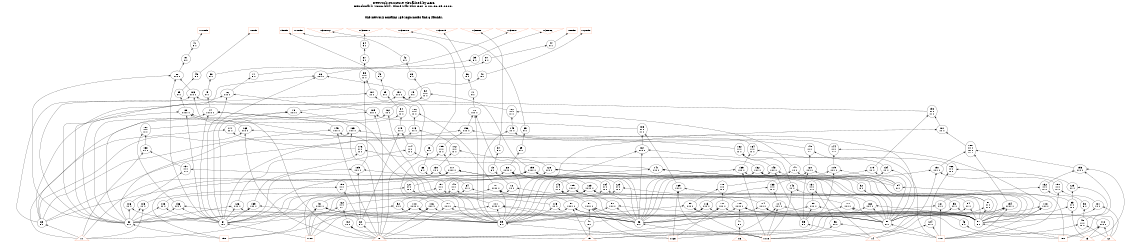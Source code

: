 # Network structure generated by ABC

digraph network {
size = "7.5,10";
center = true;
edge [dir = back];

{
  node [shape = plaintext];
  edge [style = invis];
  LevelTitle1 [label=""];
  LevelTitle2 [label=""];
  Level12 [label = ""];
  Level11 [label = ""];
  Level10 [label = ""];
  Level9 [label = ""];
  Level8 [label = ""];
  Level7 [label = ""];
  Level6 [label = ""];
  Level5 [label = ""];
  Level4 [label = ""];
  Level3 [label = ""];
  Level2 [label = ""];
  Level1 [label = ""];
  Level0 [label = ""];
  LevelTitle1 ->  LevelTitle2 ->  Level12 ->  Level11 ->  Level10 ->  Level9 ->  Level8 ->  Level7 ->  Level6 ->  Level5 ->  Level4 ->  Level3 ->  Level2 ->  Level1 ->  Level0;
}

{
  rank = same;
  LevelTitle1;
  title1 [shape=plaintext,
          fontsize=20,
          fontname = "Times-Roman",
          label="Network structure visualized by ABC\nBenchmark \"s386.blif\". Time was Thu Oct  8 20:46:09 2020. "
         ];
}

{
  rank = same;
  LevelTitle2;
  title2 [shape=plaintext,
          fontsize=18,
          fontname = "Times-Roman",
          label="The network contains 159 logic nodes and 6 latches.\n"
         ];
}

{
  rank = same;
  Level12;
  Node8 [label = "v13_D_12", shape = invtriangle, color = coral, fillcolor = coral];
  Node9 [label = "v13_D_11", shape = invtriangle, color = coral, fillcolor = coral];
  Node10 [label = "v13_D_10", shape = invtriangle, color = coral, fillcolor = coral];
  Node11 [label = "v13_D_9", shape = invtriangle, color = coral, fillcolor = coral];
  Node12 [label = "v13_D_8", shape = invtriangle, color = coral, fillcolor = coral];
  Node13 [label = "v13_D_7", shape = invtriangle, color = coral, fillcolor = coral];
  Node14 [label = "v13_D_6", shape = invtriangle, color = coral, fillcolor = coral];
  Node16 [label = "v12L_in", shape = box, color = coral, fillcolor = coral];
  Node19 [label = "v11L_in", shape = box, color = coral, fillcolor = coral];
  Node22 [label = "v10L_in", shape = box, color = coral, fillcolor = coral];
  Node25 [label = "v9L_in", shape = box, color = coral, fillcolor = coral];
  Node28 [label = "v8L_in", shape = box, color = coral, fillcolor = coral];
  Node31 [label = "v7L_in", shape = box, color = coral, fillcolor = coral];
}

{
  rank = same;
  Level11;
  Node34 [label = "34\n0 1", shape = ellipse];
  Node41 [label = "41\n0 1", shape = ellipse];
  Node44 [label = "44\n0 1", shape = ellipse];
}

{
  rank = same;
  Level10;
  Node39 [label = "39\n0 1", shape = ellipse];
  Node42 [label = "42\n0 1", shape = ellipse];
  Node67 [label = "67\n0 1", shape = ellipse];
  Node81 [label = "81\n0 1", shape = ellipse];
  Node87 [label = "87\n0 1", shape = ellipse];
}

{
  rank = same;
  Level9;
  Node36 [label = "36\n0 1", shape = ellipse];
  Node38 [label = "38\n0 1", shape = ellipse];
  Node40 [label = "40\n0 1", shape = ellipse];
  Node43 [label = "43\n0 1", shape = ellipse];
  Node45 [label = "45\n0 1", shape = ellipse];
  Node66 [label = "66\n1- 1\n-1 1", shape = ellipse];
  Node77 [label = "77\n0 1", shape = ellipse];
  Node80 [label = "80\n111 1", shape = ellipse];
  Node83 [label = "83\n0 1", shape = ellipse];
  Node86 [label = "86\n111 1", shape = ellipse];
}

{
  rank = same;
  Level8;
  Node71 [label = "71\n0 1", shape = ellipse];
  Node75 [label = "75\n0 1", shape = ellipse];
  Node76 [label = "76\n111 1", shape = ellipse];
  Node79 [label = "79\n0 1", shape = ellipse];
  Node82 [label = "82\n1- 1\n-1 1", shape = ellipse];
  Node85 [label = "85\n0 1", shape = ellipse];
  Node89 [label = "89\n0 1", shape = ellipse];
  Node183 [label = "183\n111 1", shape = ellipse];
  Node187 [label = "187\n11 1", shape = ellipse];
  Node191 [label = "191\n111 1", shape = ellipse];
}

{
  rank = same;
  Level7;
  Node70 [label = "70\n111 1", shape = ellipse];
  Node74 [label = "74\n1111 1", shape = ellipse];
  Node78 [label = "78\n111 1", shape = ellipse];
  Node84 [label = "84\n1- 1\n-1 1", shape = ellipse];
  Node88 [label = "88\n1111 1", shape = ellipse];
  Node161 [label = "161\n11 1", shape = ellipse];
  Node182 [label = "182\n1- 1\n-1 1", shape = ellipse];
  Node186 [label = "186\n1- 1\n-1 1", shape = ellipse];
  Node189 [label = "189\n111 1", shape = ellipse];
  Node190 [label = "190\n1- 1\n-1 1", shape = ellipse];
}

{
  rank = same;
  Level6;
  Node35 [label = "35\n0 1", shape = ellipse];
  Node145 [label = "145\n111 1", shape = ellipse];
  Node149 [label = "149\n11 1", shape = ellipse];
  Node156 [label = "156\n111 1", shape = ellipse];
  Node160 [label = "160\n1- 1\n-1 1", shape = ellipse];
  Node163 [label = "163\n111 1", shape = ellipse];
  Node165 [label = "165\n111 1", shape = ellipse];
  Node173 [label = "173\n11 1", shape = ellipse];
  Node175 [label = "175\n11 1", shape = ellipse];
  Node177 [label = "177\n11 1", shape = ellipse];
  Node181 [label = "181\n11 1", shape = ellipse];
  Node188 [label = "188\n1- 1\n-1 1", shape = ellipse];
}

{
  rank = same;
  Level5;
  Node33 [label = "33\n0 1", shape = ellipse];
  Node37 [label = "37\n0 1", shape = ellipse];
  Node69 [label = "69\n0 1", shape = ellipse];
  Node138 [label = "138\n11 1", shape = ellipse];
  Node144 [label = "144\n1- 1\n-1 1", shape = ellipse];
  Node148 [label = "148\n1- 1\n-1 1", shape = ellipse];
  Node155 [label = "155\n1- 1\n-1 1", shape = ellipse];
  Node162 [label = "162\n1- 1\n-1 1", shape = ellipse];
  Node164 [label = "164\n1- 1\n-1 1", shape = ellipse];
  Node167 [label = "167\n111 1", shape = ellipse];
  Node172 [label = "172\n1- 1\n-1 1", shape = ellipse];
  Node174 [label = "174\n1- 1\n-1 1", shape = ellipse];
  Node176 [label = "176\n1- 1\n-1 1", shape = ellipse];
  Node180 [label = "180\n1-- 1\n-1- 1\n--1 1", shape = ellipse];
}

{
  rank = same;
  Level4;
  Node65 [label = "65\n0 1", shape = ellipse];
  Node68 [label = "68\n1111 1", shape = ellipse];
  Node73 [label = "73\n0 1", shape = ellipse];
  Node117 [label = "117\n1111 1", shape = ellipse];
  Node119 [label = "119\n111 1", shape = ellipse];
  Node120 [label = "120\n111 1", shape = ellipse];
  Node128 [label = "128\n111 1", shape = ellipse];
  Node130 [label = "130\n11 1", shape = ellipse];
  Node132 [label = "132\n111 1", shape = ellipse];
  Node134 [label = "134\n11 1", shape = ellipse];
  Node135 [label = "135\n111 1", shape = ellipse];
  Node137 [label = "137\n1- 1\n-1 1", shape = ellipse];
  Node141 [label = "141\n111 1", shape = ellipse];
  Node143 [label = "143\n111 1", shape = ellipse];
  Node147 [label = "147\n11 1", shape = ellipse];
  Node151 [label = "151\n111 1", shape = ellipse];
  Node153 [label = "153\n111 1", shape = ellipse];
  Node159 [label = "159\n1111 1", shape = ellipse];
  Node166 [label = "166\n1- 1\n-1 1", shape = ellipse];
  Node179 [label = "179\n11 1", shape = ellipse];
  Node185 [label = "185\n111 1", shape = ellipse];
}

{
  rank = same;
  Level3;
  Node52 [label = "52\n0 1", shape = ellipse];
  Node54 [label = "54\n0 1", shape = ellipse];
  Node64 [label = "64\n11 1", shape = ellipse];
  Node72 [label = "72\n11 1", shape = ellipse];
  Node105 [label = "105\n111 1", shape = ellipse];
  Node123 [label = "123\n1111 1", shape = ellipse];
  Node125 [label = "125\n11 1", shape = ellipse];
  Node127 [label = "127\n1- 1\n-1 1", shape = ellipse];
  Node129 [label = "129\n1- 1\n-1 1", shape = ellipse];
  Node131 [label = "131\n1- 1\n-1 1", shape = ellipse];
  Node133 [label = "133\n1- 1\n-1 1", shape = ellipse];
  Node140 [label = "140\n1- 1\n-1 1", shape = ellipse];
  Node142 [label = "142\n11 1", shape = ellipse];
  Node146 [label = "146\n1- 1\n-1 1", shape = ellipse];
  Node150 [label = "150\n1- 1\n-1 1", shape = ellipse];
  Node152 [label = "152\n1- 1\n-1 1", shape = ellipse];
  Node157 [label = "157\n1- 1\n-1 1", shape = ellipse];
  Node158 [label = "158\n1- 1\n-1 1", shape = ellipse];
  Node169 [label = "169\n111 1", shape = ellipse];
  Node171 [label = "171\n1111 1", shape = ellipse];
  Node178 [label = "178\n1- 1\n-1 1", shape = ellipse];
  Node184 [label = "184\n1- 1\n-1 1", shape = ellipse];
}

{
  rank = same;
  Level2;
  Node50 [label = "50\n0 1", shape = ellipse];
  Node51 [label = "51\n1- 1\n-1 1", shape = ellipse];
  Node53 [label = "53\n1- 1\n-1 1", shape = ellipse];
  Node90 [label = "90\n1111 1", shape = ellipse];
  Node91 [label = "91\n1111 1", shape = ellipse];
  Node92 [label = "92\n11 1", shape = ellipse];
  Node93 [label = "93\n11 1", shape = ellipse];
  Node94 [label = "94\n11 1", shape = ellipse];
  Node95 [label = "95\n111 1", shape = ellipse];
  Node97 [label = "97\n1111 1", shape = ellipse];
  Node98 [label = "98\n111 1", shape = ellipse];
  Node99 [label = "99\n111 1", shape = ellipse];
  Node100 [label = "100\n111 1", shape = ellipse];
  Node101 [label = "101\n11 1", shape = ellipse];
  Node103 [label = "103\n11 1", shape = ellipse];
  Node104 [label = "104\n111 1", shape = ellipse];
  Node106 [label = "106\n11 1", shape = ellipse];
  Node107 [label = "107\n111 1", shape = ellipse];
  Node108 [label = "108\n11 1", shape = ellipse];
  Node109 [label = "109\n1111 1", shape = ellipse];
  Node110 [label = "110\n1111 1", shape = ellipse];
  Node111 [label = "111\n1111 1", shape = ellipse];
  Node113 [label = "113\n111 1", shape = ellipse];
  Node114 [label = "114\n111 1", shape = ellipse];
  Node115 [label = "115\n11 1", shape = ellipse];
  Node116 [label = "116\n111 1", shape = ellipse];
  Node118 [label = "118\n111 1", shape = ellipse];
  Node121 [label = "121\n11 1", shape = ellipse];
  Node122 [label = "122\n1- 1\n-1 1", shape = ellipse];
  Node126 [label = "126\n111 1", shape = ellipse];
  Node136 [label = "136\n111 1", shape = ellipse];
  Node139 [label = "139\n111 1", shape = ellipse];
  Node154 [label = "154\n1111 1", shape = ellipse];
  Node168 [label = "168\n111 1", shape = ellipse];
  Node170 [label = "170\n111 1", shape = ellipse];
}

{
  rank = same;
  Level1;
  Node46 [label = "46\n0 1", shape = ellipse];
  Node47 [label = "47\n0 1", shape = ellipse];
  Node48 [label = "48\n0 1", shape = ellipse];
  Node49 [label = "49\n1- 1\n-1 1", shape = ellipse];
  Node55 [label = "55\n0 1", shape = ellipse];
  Node56 [label = "56\n0 1", shape = ellipse];
  Node57 [label = "57\n0 1", shape = ellipse];
  Node58 [label = "58\n0 1", shape = ellipse];
  Node59 [label = "59\n0 1", shape = ellipse];
  Node60 [label = "60\n0 1", shape = ellipse];
  Node61 [label = "61\n0 1", shape = ellipse];
  Node62 [label = "62\n0 1", shape = ellipse];
  Node63 [label = "63\n0 1", shape = ellipse];
  Node96 [label = "96\n11 1", shape = ellipse];
  Node102 [label = "102\n11 1", shape = ellipse];
  Node112 [label = "112\n111 1", shape = ellipse];
  Node124 [label = "124\n11 1", shape = ellipse];
}

{
  rank = same;
  Level0;
  Node1 [label = "v6", shape = triangle, color = coral, fillcolor = coral];
  Node2 [label = "v5", shape = triangle, color = coral, fillcolor = coral];
  Node3 [label = "v4", shape = triangle, color = coral, fillcolor = coral];
  Node4 [label = "v3", shape = triangle, color = coral, fillcolor = coral];
  Node5 [label = "v2", shape = triangle, color = coral, fillcolor = coral];
  Node6 [label = "v1", shape = triangle, color = coral, fillcolor = coral];
  Node7 [label = "v0", shape = triangle, color = coral, fillcolor = coral];
  Node17 [label = "v12L", shape = box, color = coral, fillcolor = coral];
  Node20 [label = "v11L", shape = box, color = coral, fillcolor = coral];
  Node23 [label = "v10L", shape = box, color = coral, fillcolor = coral];
  Node26 [label = "v9L", shape = box, color = coral, fillcolor = coral];
  Node29 [label = "v8L", shape = box, color = coral, fillcolor = coral];
  Node32 [label = "v7L", shape = box, color = coral, fillcolor = coral];
}

title1 -> title2 [style = invis];
title2 -> Node8 [style = invis];
title2 -> Node9 [style = invis];
title2 -> Node10 [style = invis];
title2 -> Node11 [style = invis];
title2 -> Node12 [style = invis];
title2 -> Node13 [style = invis];
title2 -> Node14 [style = invis];
title2 -> Node16 [style = invis];
title2 -> Node19 [style = invis];
title2 -> Node22 [style = invis];
title2 -> Node25 [style = invis];
title2 -> Node28 [style = invis];
title2 -> Node31 [style = invis];
Node8 -> Node9 [style = invis];
Node9 -> Node10 [style = invis];
Node10 -> Node11 [style = invis];
Node11 -> Node12 [style = invis];
Node12 -> Node13 [style = invis];
Node13 -> Node14 [style = invis];
Node8 -> Node33 [style = solid];
Node9 -> Node34 [style = solid];
Node10 -> Node35 [style = solid];
Node11 -> Node36 [style = solid];
Node12 -> Node37 [style = solid];
Node13 -> Node38 [style = solid];
Node14 -> Node39 [style = solid];
Node16 -> Node40 [style = solid];
Node19 -> Node41 [style = solid];
Node22 -> Node42 [style = solid];
Node25 -> Node43 [style = solid];
Node28 -> Node44 [style = solid];
Node31 -> Node45 [style = solid];
Node33 -> Node65 [style = solid];
Node34 -> Node67 [style = solid];
Node35 -> Node69 [style = solid];
Node36 -> Node71 [style = solid];
Node37 -> Node73 [style = solid];
Node38 -> Node75 [style = solid];
Node39 -> Node77 [style = solid];
Node40 -> Node79 [style = solid];
Node41 -> Node81 [style = solid];
Node42 -> Node83 [style = solid];
Node43 -> Node85 [style = solid];
Node44 -> Node87 [style = solid];
Node45 -> Node89 [style = solid];
Node46 -> Node4 [style = solid];
Node47 -> Node1 [style = solid];
Node48 -> Node2 [style = solid];
Node49 -> Node5 [style = solid];
Node49 -> Node32 [style = solid];
Node50 -> Node49 [style = solid];
Node51 -> Node58 [style = solid];
Node51 -> Node57 [style = solid];
Node52 -> Node51 [style = solid];
Node53 -> Node57 [style = solid];
Node53 -> Node4 [style = solid];
Node54 -> Node53 [style = solid];
Node55 -> Node3 [style = solid];
Node56 -> Node20 [style = solid];
Node57 -> Node29 [style = solid];
Node58 -> Node32 [style = solid];
Node59 -> Node17 [style = solid];
Node60 -> Node7 [style = solid];
Node61 -> Node23 [style = solid];
Node62 -> Node26 [style = solid];
Node63 -> Node6 [style = solid];
Node64 -> Node90 [style = solid];
Node64 -> Node91 [style = solid];
Node65 -> Node64 [style = solid];
Node66 -> Node187 [style = solid];
Node66 -> Node185 [style = solid];
Node67 -> Node66 [style = solid];
Node68 -> Node26 [style = solid];
Node68 -> Node56 [style = solid];
Node68 -> Node59 [style = solid];
Node68 -> Node123 [style = solid];
Node69 -> Node68 [style = solid];
Node70 -> Node56 [style = solid];
Node70 -> Node59 [style = solid];
Node70 -> Node156 [style = solid];
Node71 -> Node70 [style = solid];
Node72 -> Node109 [style = solid];
Node72 -> Node110 [style = solid];
Node73 -> Node72 [style = solid];
Node74 -> Node62 [style = solid];
Node74 -> Node61 [style = solid];
Node74 -> Node59 [style = solid];
Node74 -> Node145 [style = solid];
Node75 -> Node74 [style = solid];
Node76 -> Node62 [style = solid];
Node76 -> Node61 [style = solid];
Node76 -> Node189 [style = solid];
Node77 -> Node76 [style = solid];
Node78 -> Node62 [style = solid];
Node78 -> Node61 [style = solid];
Node78 -> Node165 [style = solid];
Node79 -> Node78 [style = solid];
Node80 -> Node62 [style = solid];
Node80 -> Node61 [style = solid];
Node80 -> Node183 [style = solid];
Node81 -> Node80 [style = solid];
Node82 -> Node161 [style = solid];
Node82 -> Node159 [style = solid];
Node83 -> Node82 [style = solid];
Node84 -> Node177 [style = solid];
Node84 -> Node175 [style = solid];
Node85 -> Node84 [style = solid];
Node86 -> Node62 [style = solid];
Node86 -> Node61 [style = solid];
Node86 -> Node191 [style = solid];
Node87 -> Node86 [style = solid];
Node88 -> Node62 [style = solid];
Node88 -> Node61 [style = solid];
Node88 -> Node59 [style = solid];
Node88 -> Node163 [style = solid];
Node89 -> Node88 [style = solid];
Node90 -> Node60 [style = solid];
Node90 -> Node2 [style = solid];
Node90 -> Node58 [style = solid];
Node90 -> Node57 [style = solid];
Node91 -> Node26 [style = solid];
Node91 -> Node23 [style = solid];
Node91 -> Node56 [style = solid];
Node91 -> Node59 [style = solid];
Node92 -> Node62 [style = solid];
Node92 -> Node59 [style = solid];
Node93 -> Node58 [style = solid];
Node93 -> Node57 [style = solid];
Node94 -> Node58 [style = solid];
Node94 -> Node57 [style = solid];
Node95 -> Node46 [style = solid];
Node95 -> Node55 [style = solid];
Node95 -> Node56 [style = solid];
Node96 -> Node32 [style = solid];
Node96 -> Node20 [style = solid];
Node97 -> Node48 [style = solid];
Node97 -> Node58 [style = solid];
Node97 -> Node20 [style = solid];
Node97 -> Node17 [style = solid];
Node98 -> Node5 [style = solid];
Node98 -> Node56 [style = solid];
Node98 -> Node59 [style = solid];
Node99 -> Node29 [style = solid];
Node99 -> Node20 [style = solid];
Node99 -> Node59 [style = solid];
Node100 -> Node57 [style = solid];
Node100 -> Node56 [style = solid];
Node100 -> Node17 [style = solid];
Node101 -> Node5 [style = solid];
Node101 -> Node57 [style = solid];
Node102 -> Node7 [style = solid];
Node102 -> Node2 [style = solid];
Node103 -> Node6 [style = solid];
Node103 -> Node62 [style = solid];
Node104 -> Node48 [style = solid];
Node104 -> Node58 [style = solid];
Node104 -> Node57 [style = solid];
Node105 -> Node23 [style = solid];
Node105 -> Node56 [style = solid];
Node105 -> Node104 [style = solid];
Node106 -> Node62 [style = solid];
Node106 -> Node61 [style = solid];
Node107 -> Node7 [style = solid];
Node107 -> Node56 [style = solid];
Node107 -> Node59 [style = solid];
Node108 -> Node62 [style = solid];
Node108 -> Node61 [style = solid];
Node109 -> Node7 [style = solid];
Node109 -> Node47 [style = solid];
Node109 -> Node58 [style = solid];
Node109 -> Node57 [style = solid];
Node110 -> Node62 [style = solid];
Node110 -> Node23 [style = solid];
Node110 -> Node56 [style = solid];
Node110 -> Node59 [style = solid];
Node111 -> Node48 [style = solid];
Node111 -> Node26 [style = solid];
Node111 -> Node56 [style = solid];
Node111 -> Node59 [style = solid];
Node112 -> Node5 [style = solid];
Node112 -> Node4 [style = solid];
Node112 -> Node29 [style = solid];
Node113 -> Node56 [style = solid];
Node113 -> Node59 [style = solid];
Node113 -> Node112 [style = solid];
Node114 -> Node57 [style = solid];
Node114 -> Node20 [style = solid];
Node114 -> Node17 [style = solid];
Node115 -> Node56 [style = solid];
Node115 -> Node59 [style = solid];
Node116 -> Node7 [style = solid];
Node116 -> Node57 [style = solid];
Node116 -> Node23 [style = solid];
Node117 -> Node63 [style = solid];
Node117 -> Node3 [style = solid];
Node117 -> Node61 [style = solid];
Node117 -> Node54 [style = solid];
Node118 -> Node32 [style = solid];
Node118 -> Node57 [style = solid];
Node118 -> Node20 [style = solid];
Node119 -> Node55 [style = solid];
Node119 -> Node56 [style = solid];
Node119 -> Node54 [style = solid];
Node120 -> Node55 [style = solid];
Node120 -> Node56 [style = solid];
Node120 -> Node54 [style = solid];
Node121 -> Node32 [style = solid];
Node121 -> Node56 [style = solid];
Node122 -> Node102 [style = solid];
Node122 -> Node61 [style = solid];
Node123 -> Node122 [style = solid];
Node123 -> Node6 [style = solid];
Node123 -> Node58 [style = solid];
Node123 -> Node57 [style = solid];
Node124 -> Node3 [style = solid];
Node124 -> Node32 [style = solid];
Node125 -> Node49 [style = solid];
Node125 -> Node53 [style = solid];
Node126 -> Node62 [style = solid];
Node126 -> Node61 [style = solid];
Node126 -> Node59 [style = solid];
Node127 -> Node108 [style = solid];
Node127 -> Node107 [style = solid];
Node128 -> Node127 [style = solid];
Node128 -> Node58 [style = solid];
Node128 -> Node57 [style = solid];
Node129 -> Node94 [style = solid];
Node129 -> Node59 [style = solid];
Node130 -> Node6 [style = solid];
Node130 -> Node129 [style = solid];
Node131 -> Node96 [style = solid];
Node131 -> Node95 [style = solid];
Node132 -> Node131 [style = solid];
Node132 -> Node29 [style = solid];
Node132 -> Node59 [style = solid];
Node133 -> Node114 [style = solid];
Node133 -> Node113 [style = solid];
Node134 -> Node133 [style = solid];
Node134 -> Node58 [style = solid];
Node135 -> Node20 [style = solid];
Node135 -> Node59 [style = solid];
Node135 -> Node52 [style = solid];
Node136 -> Node60 [style = solid];
Node136 -> Node62 [style = solid];
Node136 -> Node61 [style = solid];
Node137 -> Node106 [style = solid];
Node137 -> Node105 [style = solid];
Node138 -> Node137 [style = solid];
Node138 -> Node6 [style = solid];
Node139 -> Node62 [style = solid];
Node139 -> Node61 [style = solid];
Node139 -> Node59 [style = solid];
Node140 -> Node61 [style = solid];
Node140 -> Node111 [style = solid];
Node141 -> Node140 [style = solid];
Node141 -> Node58 [style = solid];
Node141 -> Node57 [style = solid];
Node142 -> Node51 [style = solid];
Node142 -> Node20 [style = solid];
Node143 -> Node55 [style = solid];
Node143 -> Node56 [style = solid];
Node143 -> Node54 [style = solid];
Node144 -> Node119 [style = solid];
Node144 -> Node118 [style = solid];
Node145 -> Node144 [style = solid];
Node145 -> Node7 [style = solid];
Node145 -> Node63 [style = solid];
Node146 -> Node98 [style = solid];
Node146 -> Node97 [style = solid];
Node147 -> Node57 [style = solid];
Node147 -> Node146 [style = solid];
Node148 -> Node120 [style = solid];
Node148 -> Node32 [style = solid];
Node149 -> Node148 [style = solid];
Node149 -> Node59 [style = solid];
Node150 -> Node32 [style = solid];
Node150 -> Node101 [style = solid];
Node151 -> Node3 [style = solid];
Node151 -> Node56 [style = solid];
Node151 -> Node150 [style = solid];
Node152 -> Node50 [style = solid];
Node152 -> Node121 [style = solid];
Node153 -> Node4 [style = solid];
Node153 -> Node29 [style = solid];
Node153 -> Node152 [style = solid];
Node154 -> Node2 [style = solid];
Node154 -> Node32 [style = solid];
Node154 -> Node57 [style = solid];
Node154 -> Node20 [style = solid];
Node155 -> Node117 [style = solid];
Node155 -> Node116 [style = solid];
Node156 -> Node155 [style = solid];
Node156 -> Node58 [style = solid];
Node156 -> Node62 [style = solid];
Node157 -> Node61 [style = solid];
Node157 -> Node115 [style = solid];
Node158 -> Node60 [style = solid];
Node158 -> Node103 [style = solid];
Node159 -> Node58 [style = solid];
Node159 -> Node57 [style = solid];
Node159 -> Node157 [style = solid];
Node159 -> Node158 [style = solid];
Node160 -> Node138 [style = solid];
Node160 -> Node136 [style = solid];
Node161 -> Node160 [style = solid];
Node161 -> Node59 [style = solid];
Node162 -> Node143 [style = solid];
Node162 -> Node142 [style = solid];
Node163 -> Node162 [style = solid];
Node163 -> Node7 [style = solid];
Node163 -> Node63 [style = solid];
Node164 -> Node135 [style = solid];
Node164 -> Node134 [style = solid];
Node165 -> Node164 [style = solid];
Node165 -> Node7 [style = solid];
Node165 -> Node63 [style = solid];
Node166 -> Node125 [style = solid];
Node166 -> Node124 [style = solid];
Node167 -> Node166 [style = solid];
Node167 -> Node56 [style = solid];
Node167 -> Node59 [style = solid];
Node168 -> Node2 [style = solid];
Node168 -> Node58 [style = solid];
Node168 -> Node57 [style = solid];
Node169 -> Node20 [style = solid];
Node169 -> Node17 [style = solid];
Node169 -> Node168 [style = solid];
Node170 -> Node7 [style = solid];
Node170 -> Node58 [style = solid];
Node170 -> Node57 [style = solid];
Node171 -> Node23 [style = solid];
Node171 -> Node56 [style = solid];
Node171 -> Node59 [style = solid];
Node171 -> Node170 [style = solid];
Node172 -> Node132 [style = solid];
Node172 -> Node130 [style = solid];
Node173 -> Node172 [style = solid];
Node173 -> Node61 [style = solid];
Node174 -> Node141 [style = solid];
Node174 -> Node139 [style = solid];
Node175 -> Node60 [style = solid];
Node175 -> Node174 [style = solid];
Node176 -> Node128 [style = solid];
Node176 -> Node126 [style = solid];
Node177 -> Node176 [style = solid];
Node177 -> Node6 [style = solid];
Node178 -> Node100 [style = solid];
Node178 -> Node99 [style = solid];
Node179 -> Node58 [style = solid];
Node179 -> Node178 [style = solid];
Node180 -> Node154 [style = solid];
Node180 -> Node153 [style = solid];
Node180 -> Node151 [style = solid];
Node181 -> Node180 [style = solid];
Node181 -> Node59 [style = solid];
Node182 -> Node149 [style = solid];
Node182 -> Node147 [style = solid];
Node183 -> Node182 [style = solid];
Node183 -> Node7 [style = solid];
Node183 -> Node63 [style = solid];
Node184 -> Node93 [style = solid];
Node184 -> Node92 [style = solid];
Node185 -> Node60 [style = solid];
Node185 -> Node61 [style = solid];
Node185 -> Node184 [style = solid];
Node186 -> Node173 [style = solid];
Node186 -> Node171 [style = solid];
Node187 -> Node186 [style = solid];
Node187 -> Node62 [style = solid];
Node188 -> Node169 [style = solid];
Node188 -> Node167 [style = solid];
Node189 -> Node188 [style = solid];
Node189 -> Node7 [style = solid];
Node189 -> Node63 [style = solid];
Node190 -> Node181 [style = solid];
Node190 -> Node179 [style = solid];
Node191 -> Node190 [style = solid];
Node191 -> Node7 [style = solid];
Node191 -> Node63 [style = solid];
}

